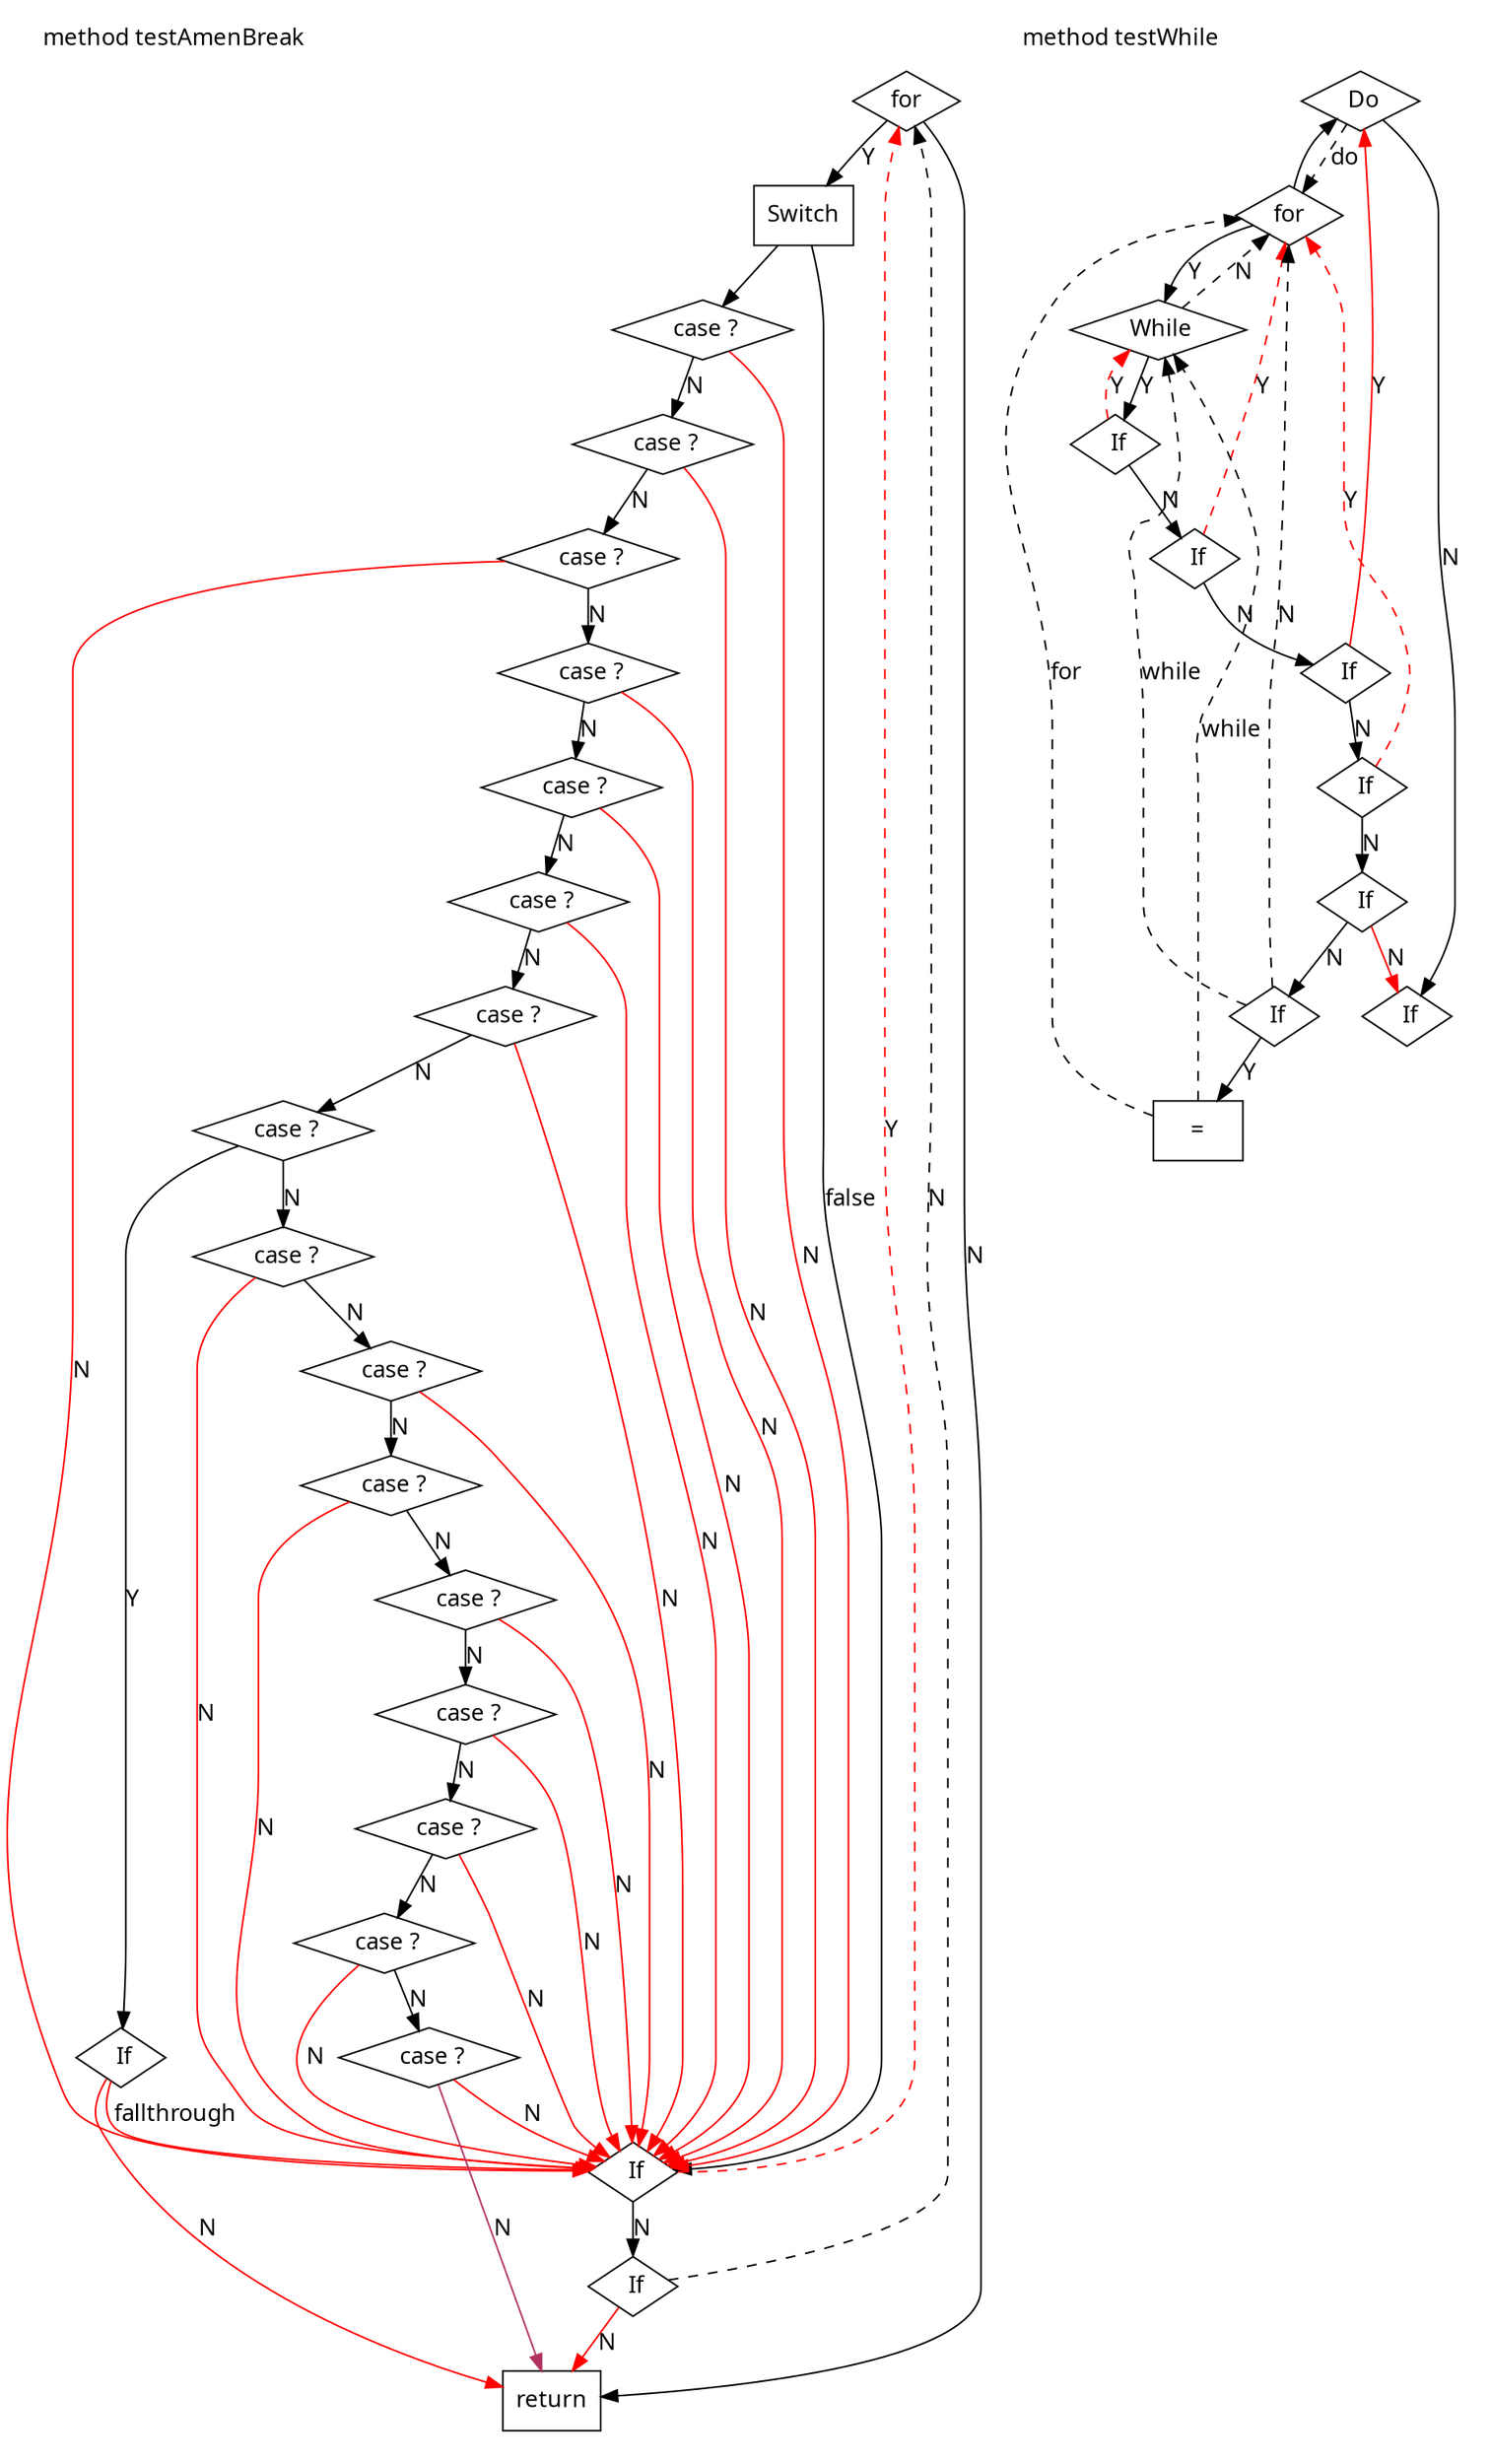 digraph G {
  node [
    shape = rect;
    fontname = "Handlee";
  ]
  edge [
    fontname = "Handlee";
  ]
  bgcolor = transparent;
  fontname = "Handlee";
  compound = true;
  for_19 [
    class = "for";
    label = "for";
    fillcolor = white;
    shape = diamond;
    style = filled;
  ];
  s_21 [
    class = "switch";
    label = "Switch";
    fillcolor = white;
    style = filled;
  ];
  case_22 [
    class = "switchCase";
    label = " case ?";
    fillcolor = white;
    shape = diamond;
    style = filled;
  ];
  case_23 [
    class = "switchCase";
    label = " case ?";
    fillcolor = white;
    shape = diamond;
    style = filled;
  ];
  case_24 [
    class = "switchCase";
    label = " case ?";
    fillcolor = white;
    shape = diamond;
    style = filled;
  ];
  case_25 [
    class = "switchCase";
    label = " case ?";
    fillcolor = white;
    shape = diamond;
    style = filled;
  ];
  case_26 [
    class = "switchCase";
    label = " case ?";
    fillcolor = white;
    shape = diamond;
    style = filled;
  ];
  case_27 [
    class = "switchCase";
    label = " case ?";
    fillcolor = white;
    shape = diamond;
    style = filled;
  ];
  case_28 [
    class = "switchCase";
    label = " case ?";
    fillcolor = white;
    shape = diamond;
    style = filled;
  ];
  case_29 [
    class = "switchCase";
    label = " case ?";
    fillcolor = white;
    shape = diamond;
    style = filled;
  ];
  if_29 [
    class = "if";
    label = " If";
    fillcolor = white;
    shape = diamond;
    style = filled;
  ];
  case_30 [
    class = "switchCase";
    label = " case ?";
    fillcolor = white;
    shape = diamond;
    style = filled;
  ];
  case_31 [
    class = "switchCase";
    label = " case ?";
    fillcolor = white;
    shape = diamond;
    style = filled;
  ];
  case_32 [
    class = "switchCase";
    label = " case ?";
    fillcolor = white;
    shape = diamond;
    style = filled;
  ];
  case_33 [
    class = "switchCase";
    label = " case ?";
    fillcolor = white;
    shape = diamond;
    style = filled;
  ];
  case_34 [
    class = "switchCase";
    label = " case ?";
    fillcolor = white;
    shape = diamond;
    style = filled;
  ];
  case_35 [
    class = "switchCase";
    label = " case ?";
    fillcolor = white;
    shape = diamond;
    style = filled;
  ];
  case_36 [
    class = "switchCase";
    label = " case ?";
    fillcolor = white;
    shape = diamond;
    style = filled;
  ];
  case_37 [
    class = "switchCase";
    label = " case ?";
    fillcolor = white;
    shape = diamond;
    style = filled;
  ];
  if_41 [
    class = "if";
    label = " If";
    fillcolor = white;
    shape = diamond;
    style = filled;
  ];
  if_45 [
    class = "if";
    label = " If";
    fillcolor = white;
    shape = diamond;
    style = filled;
  ];
  do_66 [
    class = "do";
    label = " Do";
    fillcolor = white;
    shape = diamond;
    style = filled;
  ];
  for_67 [
    class = "for";
    label = "for";
    fillcolor = white;
    shape = diamond;
    style = filled;
  ];
  while_70 [
    class = "while";
    label = " While";
    fillcolor = white;
    shape = diamond;
    style = filled;
  ];
  if_71 [
    class = "if";
    label = " If";
    fillcolor = white;
    shape = diamond;
    style = filled;
  ];
  if_75 [
    class = "if";
    label = " If";
    fillcolor = white;
    shape = diamond;
    style = filled;
  ];
  if_77 [
    class = "if";
    label = " If";
    fillcolor = white;
    shape = diamond;
    style = filled;
  ];
  if_79 [
    class = "if";
    label = " If";
    fillcolor = white;
    shape = diamond;
    style = filled;
  ];
  if_83 [
    class = "if";
    label = " If";
    fillcolor = white;
    shape = diamond;
    style = filled;
  ];
  if_85 [
    class = "if";
    label = " If";
    fillcolor = white;
    shape = diamond;
    style = filled;
  ];
  s_87_2 [
    class = "assignment";
    label = "=";
    fillcolor = white;
    style = filled;
  ];
  if_95 [
    class = "if";
    label = " If";
    fillcolor = white;
    shape = diamond;
    style = filled;
  ];
  m_55 [
    class = "method end";
    label = "return";
    fillcolor = white;
    style = filled;
  ];
  for_19 -> s_21 [
    label="Y";
  ];
  do_66 -> for_67 [
    label="do";
    style = dashed;
  ];
  s_21 -> case_22;
  for_67 -> do_66;
  case_22 -> case_23 [
    label="N";
  ];
  case_23 -> case_24 [
    label="N";
  ];
  s_21 -> if_41 [
    label="false";
  ];
  case_23 -> if_41 [
    label="N";
    color = red;
  ];
  case_22 -> if_41 [
    label="N";
    color = red;
  ];
  case_24 -> case_25 [
    label="N";
  ];
  if_41 -> if_45 [
    label="N";
  ];
  case_25 -> if_41 [
    label="N";
    color = red;
  ];
  case_25 -> case_26 [
    label="N";
  ];
  if_41 -> for_19 [
    label="Y";
    color = red;
    style = dashed;
  ];
  case_24 -> if_41 [
    label="N";
    color = red;
  ];
  case_26 -> case_27 [
    label="N";
  ];
  for_19 -> m_55 [
    label="N";
  ];
  if_45 -> m_55 [
    label="N";
    color = red;
  ];
  if_45 -> for_19 [
    label="N";
    style = dashed;
  ];
  s_87_2 -> while_70 [
    label="while";
    style = dashed;
  ];
  if_85 -> while_70 [
    label="while";
    style = dashed;
  ];
  for_67 -> while_70 [
    label="Y";
  ];
  case_27 -> if_41 [
    label="N";
    color = red;
  ];
  case_27 -> case_28 [
    label="N";
  ];
  case_26 -> if_41 [
    label="N";
    color = red;
  ];
  case_28 -> if_41 [
    label="N";
    color = red;
  ];
  case_28 -> case_29 [
    label="N";
  ];
  while_70 -> if_71 [
    label="Y";
  ];
  s_87_2 -> for_67 [
    label="for";
    style = dashed;
  ];
  if_85 -> for_67 [
    label="N";
    style = dashed;
  ];
  while_70 -> for_67 [
    label="N";
    style = dashed;
  ];
  case_29 -> case_30 [
    label="N";
  ];
  if_71 -> if_75 [
    label="N";
  ];
  if_29 -> if_41 [
    label="fallthrough";
    color = red;
  ];
  case_30 -> if_41 [
    label="N";
    color = red;
  ];
  case_30 -> case_31 [
    label="N";
  ];
  if_75 -> if_77 [
    label="N";
  ];
  do_66 -> if_95 [
    label="N";
  ];
  if_75 -> for_67 [
    label="Y";
    color = red;
    style = dashed;
  ];
  case_29 -> if_29 [
    label="Y";
  ];
  case_31 -> case_32 [
    label="N";
  ];
  if_77 -> if_79 [
    label="N";
  ];
  if_77 -> do_66 [
    label="Y";
    color = red;
  ];
  case_32 -> case_33 [
    label="N";
  ];
  if_79 -> if_83 [
    label="N";
  ];
  if_29 -> m_55 [
    label="N";
    color = red;
  ];
  case_31 -> if_41 [
    label="N";
    color = red;
  ];
  case_33 -> case_34 [
    label="N";
  ];
  if_83 -> if_85 [
    label="N";
  ];
  if_71 -> while_70 [
    label="Y";
    color = red;
    style = dashed;
  ];
  if_83 -> if_95 [
    label="N";
    color = red;
  ];
  case_32 -> if_41 [
    label="N";
    color = red;
  ];
  case_34 -> case_35 [
    label="N";
  ];
  case_33 -> if_41 [
    label="N";
    color = red;
  ];
  case_35 -> if_41 [
    label="N";
    color = red;
  ];
  case_35 -> case_36 [
    label="N";
  ];
  case_34 -> if_41 [
    label="N";
    color = red;
  ];
  case_36 -> if_41 [
    label="N";
    color = red;
  ];
  case_36 -> case_37 [
    label="N";
  ];
  if_79 -> for_67 [
    label="Y";
    color = red;
    style = dashed;
  ];
  case_37 -> m_55 [
    label="N";
    color = maroon;
  ];
  if_85 -> s_87_2 [
    label="Y";
  ];
  case_37 -> if_41 [
    label="N";
    color = red;
  ];

  subgraph cluster_m_11 {
    label="method testAmenBreak";
    labeljust = "l";
    ranksep = 0.5;
    pencolor = transparent;
    for_19; s_21; case_22; case_23; case_24; case_25; case_26; case_27; case_28; case_29; if_29; case_30; case_31; case_32; case_33; case_34; case_35; case_36; case_37; if_41; if_45; m_55;
  }
  subgraph cluster_m_57 {
    label="method testWhile";
    labeljust = "l";
    ranksep = 0.5;
    pencolor = transparent;
    do_66; for_67; while_70; if_71; if_75; if_77; if_79; if_83; if_85; s_87_2; if_95;
  }
}

